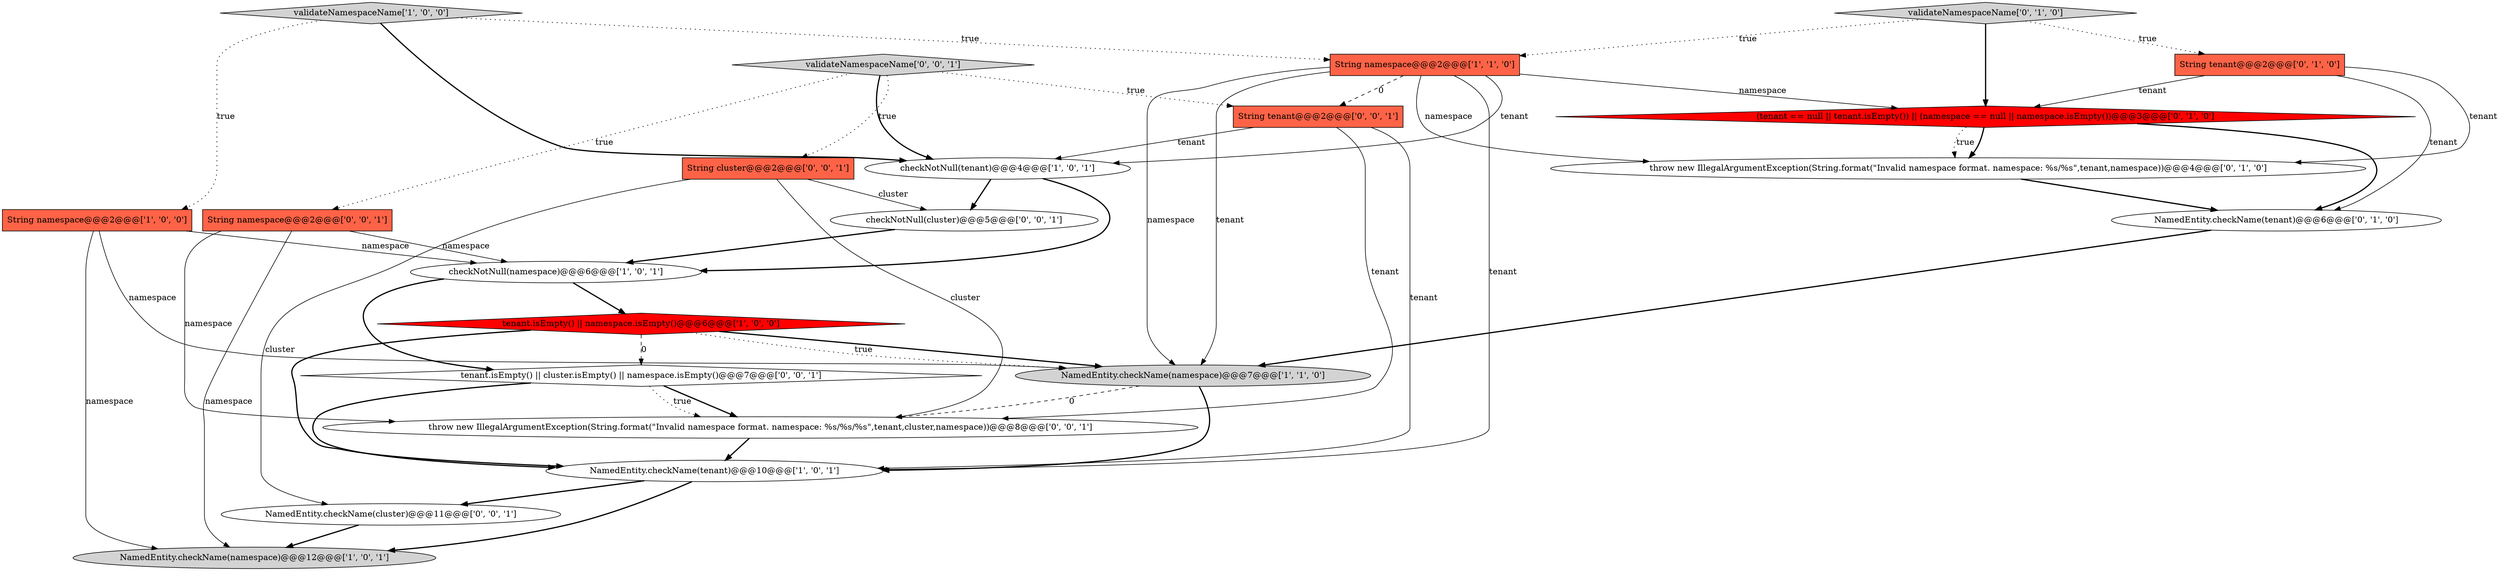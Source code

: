 digraph {
2 [style = filled, label = "String namespace@@@2@@@['1', '1', '0']", fillcolor = tomato, shape = box image = "AAA0AAABBB1BBB"];
9 [style = filled, label = "NamedEntity.checkName(tenant)@@@6@@@['0', '1', '0']", fillcolor = white, shape = ellipse image = "AAA0AAABBB2BBB"];
18 [style = filled, label = "tenant.isEmpty() || cluster.isEmpty() || namespace.isEmpty()@@@7@@@['0', '0', '1']", fillcolor = white, shape = diamond image = "AAA0AAABBB3BBB"];
0 [style = filled, label = "NamedEntity.checkName(namespace)@@@7@@@['1', '1', '0']", fillcolor = lightgray, shape = ellipse image = "AAA0AAABBB1BBB"];
16 [style = filled, label = "String cluster@@@2@@@['0', '0', '1']", fillcolor = tomato, shape = box image = "AAA0AAABBB3BBB"];
19 [style = filled, label = "validateNamespaceName['0', '0', '1']", fillcolor = lightgray, shape = diamond image = "AAA0AAABBB3BBB"];
10 [style = filled, label = "validateNamespaceName['0', '1', '0']", fillcolor = lightgray, shape = diamond image = "AAA0AAABBB2BBB"];
21 [style = filled, label = "checkNotNull(cluster)@@@5@@@['0', '0', '1']", fillcolor = white, shape = ellipse image = "AAA0AAABBB3BBB"];
3 [style = filled, label = "NamedEntity.checkName(tenant)@@@10@@@['1', '0', '1']", fillcolor = white, shape = ellipse image = "AAA0AAABBB1BBB"];
7 [style = filled, label = "NamedEntity.checkName(namespace)@@@12@@@['1', '0', '1']", fillcolor = lightgray, shape = ellipse image = "AAA0AAABBB1BBB"];
5 [style = filled, label = "checkNotNull(tenant)@@@4@@@['1', '0', '1']", fillcolor = white, shape = ellipse image = "AAA0AAABBB1BBB"];
20 [style = filled, label = "String tenant@@@2@@@['0', '0', '1']", fillcolor = tomato, shape = box image = "AAA0AAABBB3BBB"];
1 [style = filled, label = "String namespace@@@2@@@['1', '0', '0']", fillcolor = tomato, shape = box image = "AAA0AAABBB1BBB"];
14 [style = filled, label = "String namespace@@@2@@@['0', '0', '1']", fillcolor = tomato, shape = box image = "AAA0AAABBB3BBB"];
12 [style = filled, label = "(tenant == null || tenant.isEmpty()) || (namespace == null || namespace.isEmpty())@@@3@@@['0', '1', '0']", fillcolor = red, shape = diamond image = "AAA1AAABBB2BBB"];
15 [style = filled, label = "throw new IllegalArgumentException(String.format(\"Invalid namespace format. namespace: %s/%s/%s\",tenant,cluster,namespace))@@@8@@@['0', '0', '1']", fillcolor = white, shape = ellipse image = "AAA0AAABBB3BBB"];
6 [style = filled, label = "validateNamespaceName['1', '0', '0']", fillcolor = lightgray, shape = diamond image = "AAA0AAABBB1BBB"];
8 [style = filled, label = "checkNotNull(namespace)@@@6@@@['1', '0', '1']", fillcolor = white, shape = ellipse image = "AAA0AAABBB1BBB"];
13 [style = filled, label = "String tenant@@@2@@@['0', '1', '0']", fillcolor = tomato, shape = box image = "AAA0AAABBB2BBB"];
11 [style = filled, label = "throw new IllegalArgumentException(String.format(\"Invalid namespace format. namespace: %s/%s\",tenant,namespace))@@@4@@@['0', '1', '0']", fillcolor = white, shape = ellipse image = "AAA0AAABBB2BBB"];
17 [style = filled, label = "NamedEntity.checkName(cluster)@@@11@@@['0', '0', '1']", fillcolor = white, shape = ellipse image = "AAA0AAABBB3BBB"];
4 [style = filled, label = "tenant.isEmpty() || namespace.isEmpty()@@@6@@@['1', '0', '0']", fillcolor = red, shape = diamond image = "AAA1AAABBB1BBB"];
0->3 [style = bold, label=""];
4->18 [style = dashed, label="0"];
5->8 [style = bold, label=""];
4->3 [style = bold, label=""];
20->3 [style = solid, label="tenant"];
18->3 [style = bold, label=""];
19->14 [style = dotted, label="true"];
2->20 [style = dashed, label="0"];
9->0 [style = bold, label=""];
2->0 [style = solid, label="namespace"];
8->18 [style = bold, label=""];
19->20 [style = dotted, label="true"];
13->11 [style = solid, label="tenant"];
2->5 [style = solid, label="tenant"];
4->0 [style = dotted, label="true"];
12->11 [style = bold, label=""];
18->15 [style = bold, label=""];
21->8 [style = bold, label=""];
6->1 [style = dotted, label="true"];
18->15 [style = dotted, label="true"];
0->15 [style = dashed, label="0"];
20->5 [style = solid, label="tenant"];
16->17 [style = solid, label="cluster"];
14->7 [style = solid, label="namespace"];
12->9 [style = bold, label=""];
11->9 [style = bold, label=""];
15->3 [style = bold, label=""];
1->0 [style = solid, label="namespace"];
4->0 [style = bold, label=""];
12->11 [style = dotted, label="true"];
17->7 [style = bold, label=""];
5->21 [style = bold, label=""];
19->5 [style = bold, label=""];
6->5 [style = bold, label=""];
16->21 [style = solid, label="cluster"];
6->2 [style = dotted, label="true"];
2->11 [style = solid, label="namespace"];
10->13 [style = dotted, label="true"];
3->7 [style = bold, label=""];
2->3 [style = solid, label="tenant"];
10->2 [style = dotted, label="true"];
10->12 [style = bold, label=""];
13->12 [style = solid, label="tenant"];
19->16 [style = dotted, label="true"];
1->7 [style = solid, label="namespace"];
3->17 [style = bold, label=""];
1->8 [style = solid, label="namespace"];
8->4 [style = bold, label=""];
20->15 [style = solid, label="tenant"];
13->9 [style = solid, label="tenant"];
16->15 [style = solid, label="cluster"];
14->8 [style = solid, label="namespace"];
2->12 [style = solid, label="namespace"];
14->15 [style = solid, label="namespace"];
2->0 [style = solid, label="tenant"];
}
